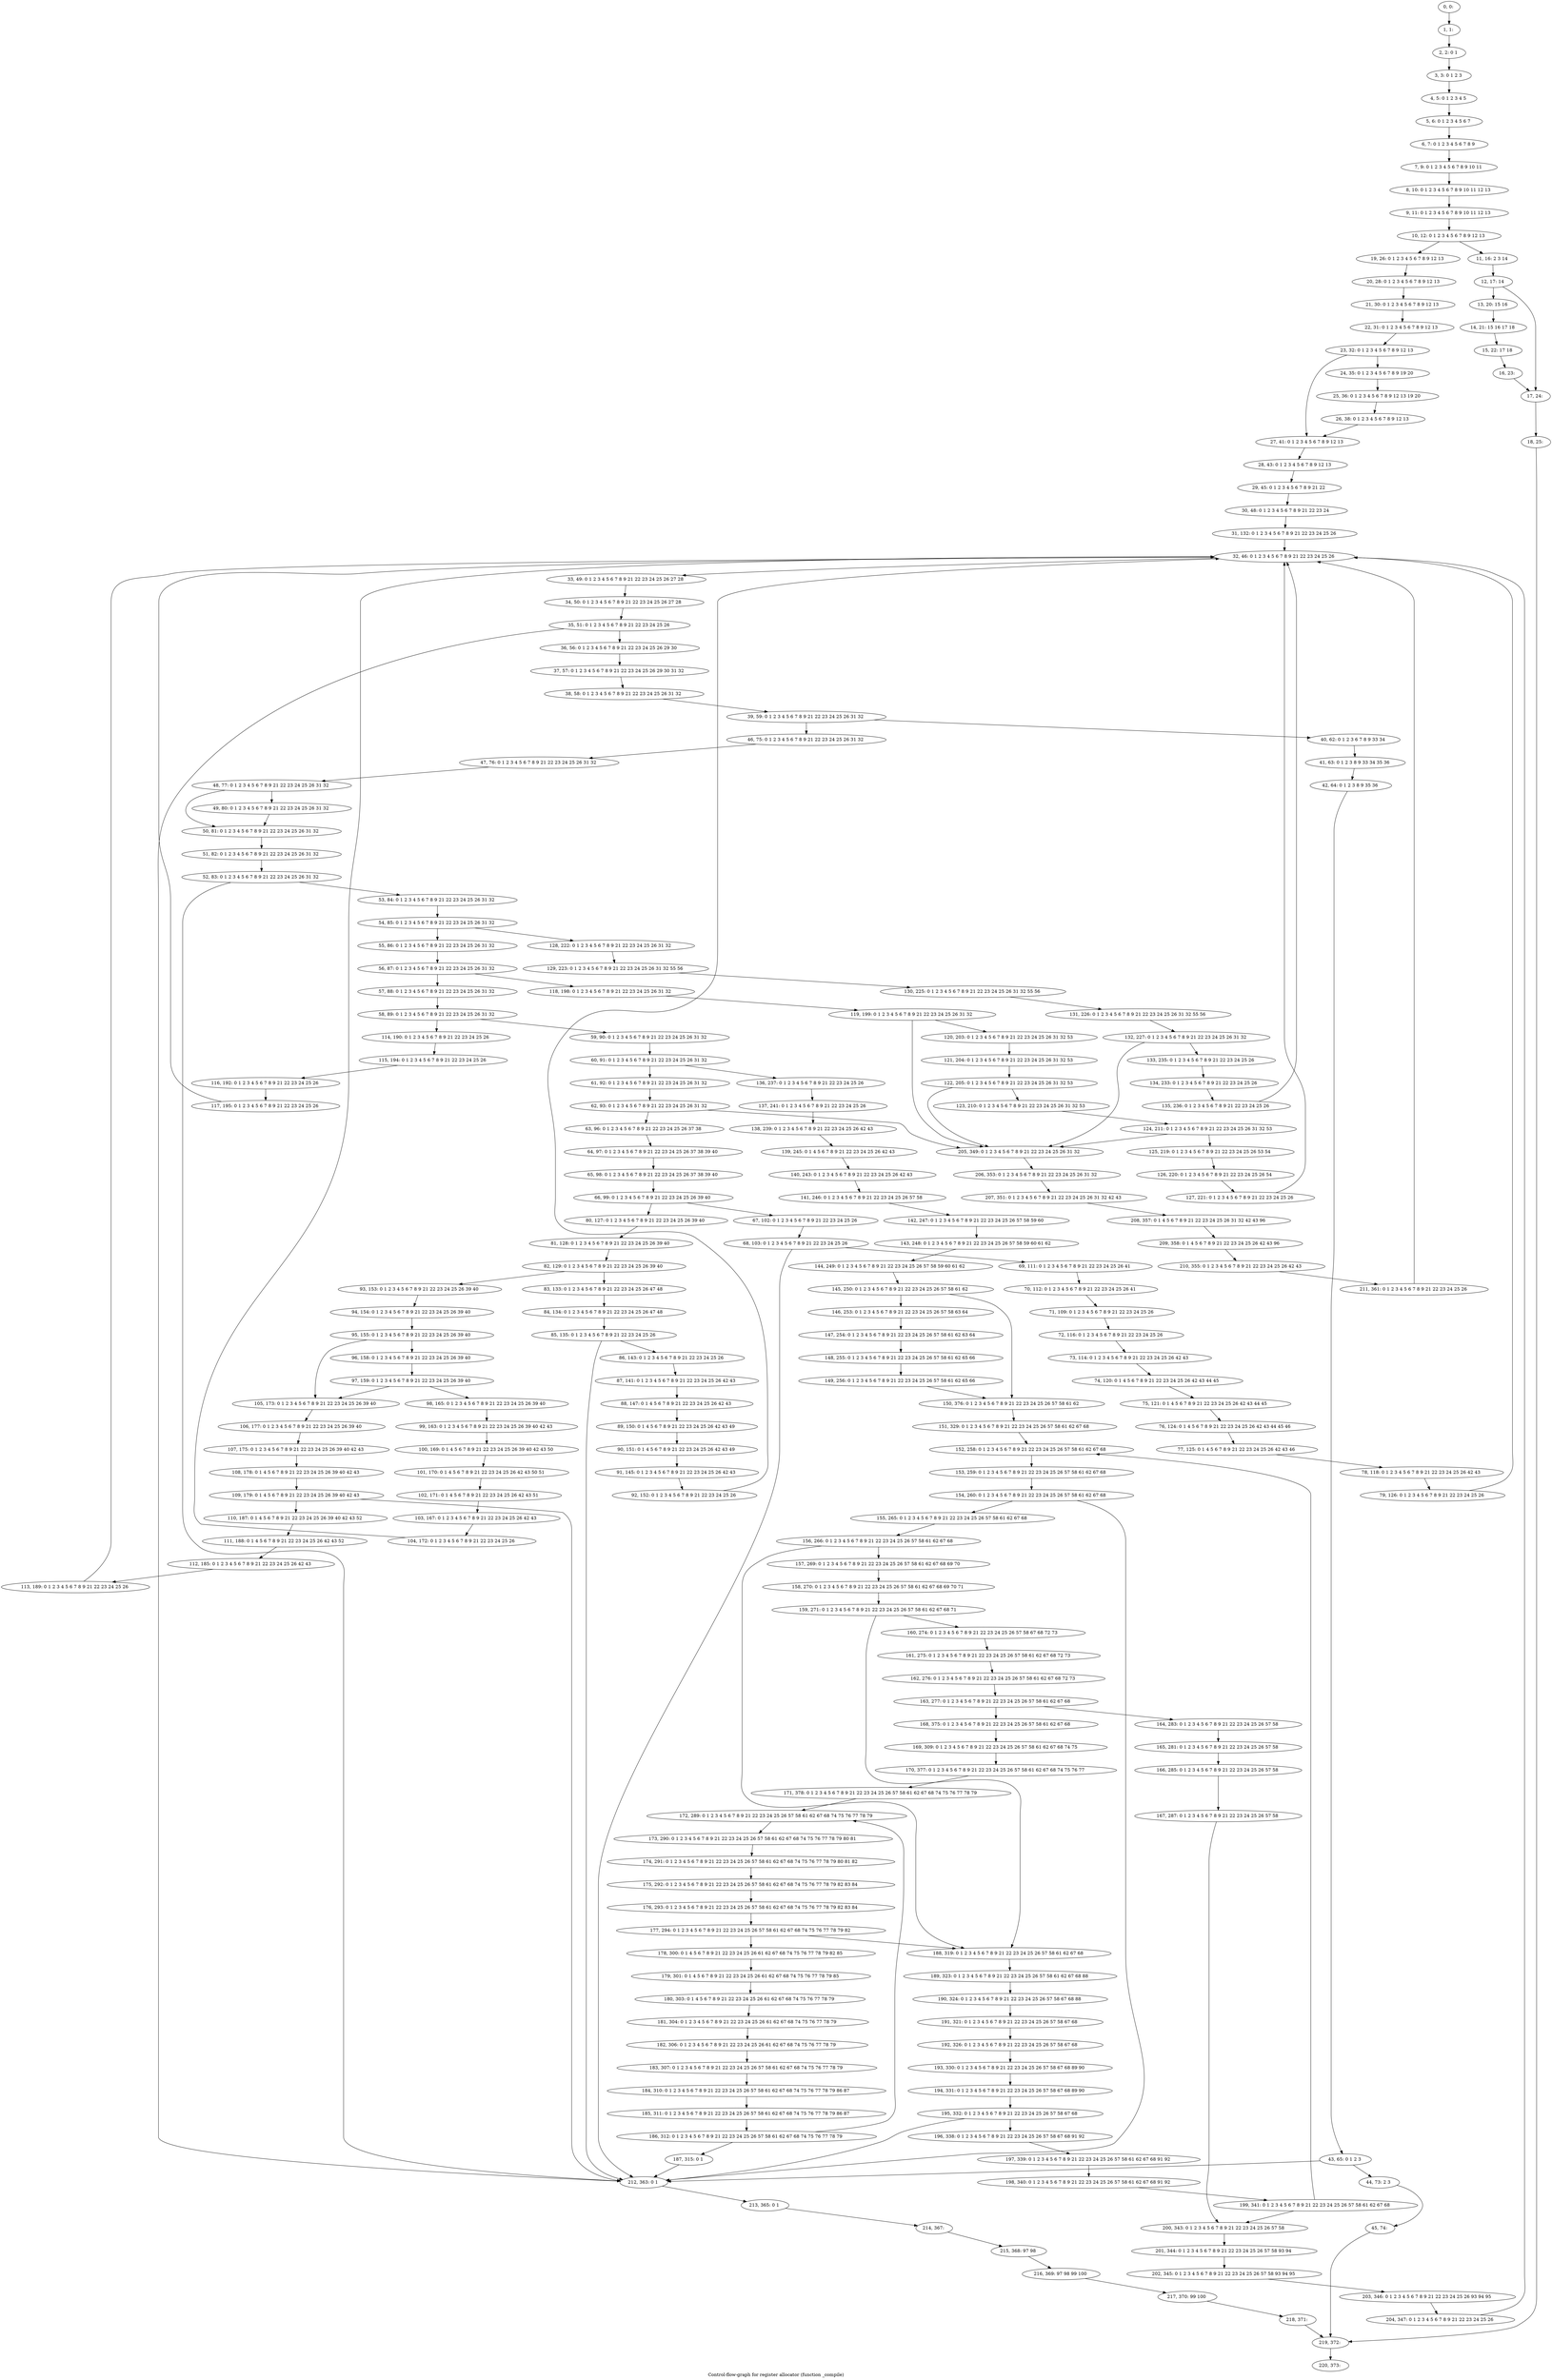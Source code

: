 digraph G {
graph [label="Control-flow-graph for register allocator (function _compile)"]
0[label="0, 0: "];
1[label="1, 1: "];
2[label="2, 2: 0 1 "];
3[label="3, 3: 0 1 2 3 "];
4[label="4, 5: 0 1 2 3 4 5 "];
5[label="5, 6: 0 1 2 3 4 5 6 7 "];
6[label="6, 7: 0 1 2 3 4 5 6 7 8 9 "];
7[label="7, 9: 0 1 2 3 4 5 6 7 8 9 10 11 "];
8[label="8, 10: 0 1 2 3 4 5 6 7 8 9 10 11 12 13 "];
9[label="9, 11: 0 1 2 3 4 5 6 7 8 9 10 11 12 13 "];
10[label="10, 12: 0 1 2 3 4 5 6 7 8 9 12 13 "];
11[label="11, 16: 2 3 14 "];
12[label="12, 17: 14 "];
13[label="13, 20: 15 16 "];
14[label="14, 21: 15 16 17 18 "];
15[label="15, 22: 17 18 "];
16[label="16, 23: "];
17[label="17, 24: "];
18[label="18, 25: "];
19[label="19, 26: 0 1 2 3 4 5 6 7 8 9 12 13 "];
20[label="20, 28: 0 1 2 3 4 5 6 7 8 9 12 13 "];
21[label="21, 30: 0 1 2 3 4 5 6 7 8 9 12 13 "];
22[label="22, 31: 0 1 2 3 4 5 6 7 8 9 12 13 "];
23[label="23, 32: 0 1 2 3 4 5 6 7 8 9 12 13 "];
24[label="24, 35: 0 1 2 3 4 5 6 7 8 9 19 20 "];
25[label="25, 36: 0 1 2 3 4 5 6 7 8 9 12 13 19 20 "];
26[label="26, 38: 0 1 2 3 4 5 6 7 8 9 12 13 "];
27[label="27, 41: 0 1 2 3 4 5 6 7 8 9 12 13 "];
28[label="28, 43: 0 1 2 3 4 5 6 7 8 9 12 13 "];
29[label="29, 45: 0 1 2 3 4 5 6 7 8 9 21 22 "];
30[label="30, 48: 0 1 2 3 4 5 6 7 8 9 21 22 23 24 "];
31[label="31, 132: 0 1 2 3 4 5 6 7 8 9 21 22 23 24 25 26 "];
32[label="32, 46: 0 1 2 3 4 5 6 7 8 9 21 22 23 24 25 26 "];
33[label="33, 49: 0 1 2 3 4 5 6 7 8 9 21 22 23 24 25 26 27 28 "];
34[label="34, 50: 0 1 2 3 4 5 6 7 8 9 21 22 23 24 25 26 27 28 "];
35[label="35, 51: 0 1 2 3 4 5 6 7 8 9 21 22 23 24 25 26 "];
36[label="36, 56: 0 1 2 3 4 5 6 7 8 9 21 22 23 24 25 26 29 30 "];
37[label="37, 57: 0 1 2 3 4 5 6 7 8 9 21 22 23 24 25 26 29 30 31 32 "];
38[label="38, 58: 0 1 2 3 4 5 6 7 8 9 21 22 23 24 25 26 31 32 "];
39[label="39, 59: 0 1 2 3 4 5 6 7 8 9 21 22 23 24 25 26 31 32 "];
40[label="40, 62: 0 1 2 3 6 7 8 9 33 34 "];
41[label="41, 63: 0 1 2 3 8 9 33 34 35 36 "];
42[label="42, 64: 0 1 2 3 8 9 35 36 "];
43[label="43, 65: 0 1 2 3 "];
44[label="44, 73: 2 3 "];
45[label="45, 74: "];
46[label="46, 75: 0 1 2 3 4 5 6 7 8 9 21 22 23 24 25 26 31 32 "];
47[label="47, 76: 0 1 2 3 4 5 6 7 8 9 21 22 23 24 25 26 31 32 "];
48[label="48, 77: 0 1 2 3 4 5 6 7 8 9 21 22 23 24 25 26 31 32 "];
49[label="49, 80: 0 1 2 3 4 5 6 7 8 9 21 22 23 24 25 26 31 32 "];
50[label="50, 81: 0 1 2 3 4 5 6 7 8 9 21 22 23 24 25 26 31 32 "];
51[label="51, 82: 0 1 2 3 4 5 6 7 8 9 21 22 23 24 25 26 31 32 "];
52[label="52, 83: 0 1 2 3 4 5 6 7 8 9 21 22 23 24 25 26 31 32 "];
53[label="53, 84: 0 1 2 3 4 5 6 7 8 9 21 22 23 24 25 26 31 32 "];
54[label="54, 85: 0 1 2 3 4 5 6 7 8 9 21 22 23 24 25 26 31 32 "];
55[label="55, 86: 0 1 2 3 4 5 6 7 8 9 21 22 23 24 25 26 31 32 "];
56[label="56, 87: 0 1 2 3 4 5 6 7 8 9 21 22 23 24 25 26 31 32 "];
57[label="57, 88: 0 1 2 3 4 5 6 7 8 9 21 22 23 24 25 26 31 32 "];
58[label="58, 89: 0 1 2 3 4 5 6 7 8 9 21 22 23 24 25 26 31 32 "];
59[label="59, 90: 0 1 2 3 4 5 6 7 8 9 21 22 23 24 25 26 31 32 "];
60[label="60, 91: 0 1 2 3 4 5 6 7 8 9 21 22 23 24 25 26 31 32 "];
61[label="61, 92: 0 1 2 3 4 5 6 7 8 9 21 22 23 24 25 26 31 32 "];
62[label="62, 93: 0 1 2 3 4 5 6 7 8 9 21 22 23 24 25 26 31 32 "];
63[label="63, 96: 0 1 2 3 4 5 6 7 8 9 21 22 23 24 25 26 37 38 "];
64[label="64, 97: 0 1 2 3 4 5 6 7 8 9 21 22 23 24 25 26 37 38 39 40 "];
65[label="65, 98: 0 1 2 3 4 5 6 7 8 9 21 22 23 24 25 26 37 38 39 40 "];
66[label="66, 99: 0 1 2 3 4 5 6 7 8 9 21 22 23 24 25 26 39 40 "];
67[label="67, 102: 0 1 2 3 4 5 6 7 8 9 21 22 23 24 25 26 "];
68[label="68, 103: 0 1 2 3 4 5 6 7 8 9 21 22 23 24 25 26 "];
69[label="69, 111: 0 1 2 3 4 5 6 7 8 9 21 22 23 24 25 26 41 "];
70[label="70, 112: 0 1 2 3 4 5 6 7 8 9 21 22 23 24 25 26 41 "];
71[label="71, 109: 0 1 2 3 4 5 6 7 8 9 21 22 23 24 25 26 "];
72[label="72, 116: 0 1 2 3 4 5 6 7 8 9 21 22 23 24 25 26 "];
73[label="73, 114: 0 1 2 3 4 5 6 7 8 9 21 22 23 24 25 26 42 43 "];
74[label="74, 120: 0 1 4 5 6 7 8 9 21 22 23 24 25 26 42 43 44 45 "];
75[label="75, 121: 0 1 4 5 6 7 8 9 21 22 23 24 25 26 42 43 44 45 "];
76[label="76, 124: 0 1 4 5 6 7 8 9 21 22 23 24 25 26 42 43 44 45 46 "];
77[label="77, 125: 0 1 4 5 6 7 8 9 21 22 23 24 25 26 42 43 46 "];
78[label="78, 118: 0 1 2 3 4 5 6 7 8 9 21 22 23 24 25 26 42 43 "];
79[label="79, 126: 0 1 2 3 4 5 6 7 8 9 21 22 23 24 25 26 "];
80[label="80, 127: 0 1 2 3 4 5 6 7 8 9 21 22 23 24 25 26 39 40 "];
81[label="81, 128: 0 1 2 3 4 5 6 7 8 9 21 22 23 24 25 26 39 40 "];
82[label="82, 129: 0 1 2 3 4 5 6 7 8 9 21 22 23 24 25 26 39 40 "];
83[label="83, 133: 0 1 2 3 4 5 6 7 8 9 21 22 23 24 25 26 47 48 "];
84[label="84, 134: 0 1 2 3 4 5 6 7 8 9 21 22 23 24 25 26 47 48 "];
85[label="85, 135: 0 1 2 3 4 5 6 7 8 9 21 22 23 24 25 26 "];
86[label="86, 143: 0 1 2 3 4 5 6 7 8 9 21 22 23 24 25 26 "];
87[label="87, 141: 0 1 2 3 4 5 6 7 8 9 21 22 23 24 25 26 42 43 "];
88[label="88, 147: 0 1 4 5 6 7 8 9 21 22 23 24 25 26 42 43 "];
89[label="89, 150: 0 1 4 5 6 7 8 9 21 22 23 24 25 26 42 43 49 "];
90[label="90, 151: 0 1 4 5 6 7 8 9 21 22 23 24 25 26 42 43 49 "];
91[label="91, 145: 0 1 2 3 4 5 6 7 8 9 21 22 23 24 25 26 42 43 "];
92[label="92, 152: 0 1 2 3 4 5 6 7 8 9 21 22 23 24 25 26 "];
93[label="93, 153: 0 1 2 3 4 5 6 7 8 9 21 22 23 24 25 26 39 40 "];
94[label="94, 154: 0 1 2 3 4 5 6 7 8 9 21 22 23 24 25 26 39 40 "];
95[label="95, 155: 0 1 2 3 4 5 6 7 8 9 21 22 23 24 25 26 39 40 "];
96[label="96, 158: 0 1 2 3 4 5 6 7 8 9 21 22 23 24 25 26 39 40 "];
97[label="97, 159: 0 1 2 3 4 5 6 7 8 9 21 22 23 24 25 26 39 40 "];
98[label="98, 165: 0 1 2 3 4 5 6 7 8 9 21 22 23 24 25 26 39 40 "];
99[label="99, 163: 0 1 2 3 4 5 6 7 8 9 21 22 23 24 25 26 39 40 42 43 "];
100[label="100, 169: 0 1 4 5 6 7 8 9 21 22 23 24 25 26 39 40 42 43 50 "];
101[label="101, 170: 0 1 4 5 6 7 8 9 21 22 23 24 25 26 42 43 50 51 "];
102[label="102, 171: 0 1 4 5 6 7 8 9 21 22 23 24 25 26 42 43 51 "];
103[label="103, 167: 0 1 2 3 4 5 6 7 8 9 21 22 23 24 25 26 42 43 "];
104[label="104, 172: 0 1 2 3 4 5 6 7 8 9 21 22 23 24 25 26 "];
105[label="105, 173: 0 1 2 3 4 5 6 7 8 9 21 22 23 24 25 26 39 40 "];
106[label="106, 177: 0 1 2 3 4 5 6 7 8 9 21 22 23 24 25 26 39 40 "];
107[label="107, 175: 0 1 2 3 4 5 6 7 8 9 21 22 23 24 25 26 39 40 42 43 "];
108[label="108, 178: 0 1 4 5 6 7 8 9 21 22 23 24 25 26 39 40 42 43 "];
109[label="109, 179: 0 1 4 5 6 7 8 9 21 22 23 24 25 26 39 40 42 43 "];
110[label="110, 187: 0 1 4 5 6 7 8 9 21 22 23 24 25 26 39 40 42 43 52 "];
111[label="111, 188: 0 1 4 5 6 7 8 9 21 22 23 24 25 26 42 43 52 "];
112[label="112, 185: 0 1 2 3 4 5 6 7 8 9 21 22 23 24 25 26 42 43 "];
113[label="113, 189: 0 1 2 3 4 5 6 7 8 9 21 22 23 24 25 26 "];
114[label="114, 190: 0 1 2 3 4 5 6 7 8 9 21 22 23 24 25 26 "];
115[label="115, 194: 0 1 2 3 4 5 6 7 8 9 21 22 23 24 25 26 "];
116[label="116, 192: 0 1 2 3 4 5 6 7 8 9 21 22 23 24 25 26 "];
117[label="117, 195: 0 1 2 3 4 5 6 7 8 9 21 22 23 24 25 26 "];
118[label="118, 198: 0 1 2 3 4 5 6 7 8 9 21 22 23 24 25 26 31 32 "];
119[label="119, 199: 0 1 2 3 4 5 6 7 8 9 21 22 23 24 25 26 31 32 "];
120[label="120, 203: 0 1 2 3 4 5 6 7 8 9 21 22 23 24 25 26 31 32 53 "];
121[label="121, 204: 0 1 2 3 4 5 6 7 8 9 21 22 23 24 25 26 31 32 53 "];
122[label="122, 205: 0 1 2 3 4 5 6 7 8 9 21 22 23 24 25 26 31 32 53 "];
123[label="123, 210: 0 1 2 3 4 5 6 7 8 9 21 22 23 24 25 26 31 32 53 "];
124[label="124, 211: 0 1 2 3 4 5 6 7 8 9 21 22 23 24 25 26 31 32 53 "];
125[label="125, 219: 0 1 2 3 4 5 6 7 8 9 21 22 23 24 25 26 53 54 "];
126[label="126, 220: 0 1 2 3 4 5 6 7 8 9 21 22 23 24 25 26 54 "];
127[label="127, 221: 0 1 2 3 4 5 6 7 8 9 21 22 23 24 25 26 "];
128[label="128, 222: 0 1 2 3 4 5 6 7 8 9 21 22 23 24 25 26 31 32 "];
129[label="129, 223: 0 1 2 3 4 5 6 7 8 9 21 22 23 24 25 26 31 32 55 56 "];
130[label="130, 225: 0 1 2 3 4 5 6 7 8 9 21 22 23 24 25 26 31 32 55 56 "];
131[label="131, 226: 0 1 2 3 4 5 6 7 8 9 21 22 23 24 25 26 31 32 55 56 "];
132[label="132, 227: 0 1 2 3 4 5 6 7 8 9 21 22 23 24 25 26 31 32 "];
133[label="133, 235: 0 1 2 3 4 5 6 7 8 9 21 22 23 24 25 26 "];
134[label="134, 233: 0 1 2 3 4 5 6 7 8 9 21 22 23 24 25 26 "];
135[label="135, 236: 0 1 2 3 4 5 6 7 8 9 21 22 23 24 25 26 "];
136[label="136, 237: 0 1 2 3 4 5 6 7 8 9 21 22 23 24 25 26 "];
137[label="137, 241: 0 1 2 3 4 5 6 7 8 9 21 22 23 24 25 26 "];
138[label="138, 239: 0 1 2 3 4 5 6 7 8 9 21 22 23 24 25 26 42 43 "];
139[label="139, 245: 0 1 4 5 6 7 8 9 21 22 23 24 25 26 42 43 "];
140[label="140, 243: 0 1 2 3 4 5 6 7 8 9 21 22 23 24 25 26 42 43 "];
141[label="141, 246: 0 1 2 3 4 5 6 7 8 9 21 22 23 24 25 26 57 58 "];
142[label="142, 247: 0 1 2 3 4 5 6 7 8 9 21 22 23 24 25 26 57 58 59 60 "];
143[label="143, 248: 0 1 2 3 4 5 6 7 8 9 21 22 23 24 25 26 57 58 59 60 61 62 "];
144[label="144, 249: 0 1 2 3 4 5 6 7 8 9 21 22 23 24 25 26 57 58 59 60 61 62 "];
145[label="145, 250: 0 1 2 3 4 5 6 7 8 9 21 22 23 24 25 26 57 58 61 62 "];
146[label="146, 253: 0 1 2 3 4 5 6 7 8 9 21 22 23 24 25 26 57 58 63 64 "];
147[label="147, 254: 0 1 2 3 4 5 6 7 8 9 21 22 23 24 25 26 57 58 61 62 63 64 "];
148[label="148, 255: 0 1 2 3 4 5 6 7 8 9 21 22 23 24 25 26 57 58 61 62 65 66 "];
149[label="149, 256: 0 1 2 3 4 5 6 7 8 9 21 22 23 24 25 26 57 58 61 62 65 66 "];
150[label="150, 376: 0 1 2 3 4 5 6 7 8 9 21 22 23 24 25 26 57 58 61 62 "];
151[label="151, 329: 0 1 2 3 4 5 6 7 8 9 21 22 23 24 25 26 57 58 61 62 67 68 "];
152[label="152, 258: 0 1 2 3 4 5 6 7 8 9 21 22 23 24 25 26 57 58 61 62 67 68 "];
153[label="153, 259: 0 1 2 3 4 5 6 7 8 9 21 22 23 24 25 26 57 58 61 62 67 68 "];
154[label="154, 260: 0 1 2 3 4 5 6 7 8 9 21 22 23 24 25 26 57 58 61 62 67 68 "];
155[label="155, 265: 0 1 2 3 4 5 6 7 8 9 21 22 23 24 25 26 57 58 61 62 67 68 "];
156[label="156, 266: 0 1 2 3 4 5 6 7 8 9 21 22 23 24 25 26 57 58 61 62 67 68 "];
157[label="157, 269: 0 1 2 3 4 5 6 7 8 9 21 22 23 24 25 26 57 58 61 62 67 68 69 70 "];
158[label="158, 270: 0 1 2 3 4 5 6 7 8 9 21 22 23 24 25 26 57 58 61 62 67 68 69 70 71 "];
159[label="159, 271: 0 1 2 3 4 5 6 7 8 9 21 22 23 24 25 26 57 58 61 62 67 68 71 "];
160[label="160, 274: 0 1 2 3 4 5 6 7 8 9 21 22 23 24 25 26 57 58 67 68 72 73 "];
161[label="161, 275: 0 1 2 3 4 5 6 7 8 9 21 22 23 24 25 26 57 58 61 62 67 68 72 73 "];
162[label="162, 276: 0 1 2 3 4 5 6 7 8 9 21 22 23 24 25 26 57 58 61 62 67 68 72 73 "];
163[label="163, 277: 0 1 2 3 4 5 6 7 8 9 21 22 23 24 25 26 57 58 61 62 67 68 "];
164[label="164, 283: 0 1 2 3 4 5 6 7 8 9 21 22 23 24 25 26 57 58 "];
165[label="165, 281: 0 1 2 3 4 5 6 7 8 9 21 22 23 24 25 26 57 58 "];
166[label="166, 285: 0 1 2 3 4 5 6 7 8 9 21 22 23 24 25 26 57 58 "];
167[label="167, 287: 0 1 2 3 4 5 6 7 8 9 21 22 23 24 25 26 57 58 "];
168[label="168, 375: 0 1 2 3 4 5 6 7 8 9 21 22 23 24 25 26 57 58 61 62 67 68 "];
169[label="169, 309: 0 1 2 3 4 5 6 7 8 9 21 22 23 24 25 26 57 58 61 62 67 68 74 75 "];
170[label="170, 377: 0 1 2 3 4 5 6 7 8 9 21 22 23 24 25 26 57 58 61 62 67 68 74 75 76 77 "];
171[label="171, 378: 0 1 2 3 4 5 6 7 8 9 21 22 23 24 25 26 57 58 61 62 67 68 74 75 76 77 78 79 "];
172[label="172, 289: 0 1 2 3 4 5 6 7 8 9 21 22 23 24 25 26 57 58 61 62 67 68 74 75 76 77 78 79 "];
173[label="173, 290: 0 1 2 3 4 5 6 7 8 9 21 22 23 24 25 26 57 58 61 62 67 68 74 75 76 77 78 79 80 81 "];
174[label="174, 291: 0 1 2 3 4 5 6 7 8 9 21 22 23 24 25 26 57 58 61 62 67 68 74 75 76 77 78 79 80 81 82 "];
175[label="175, 292: 0 1 2 3 4 5 6 7 8 9 21 22 23 24 25 26 57 58 61 62 67 68 74 75 76 77 78 79 82 83 84 "];
176[label="176, 293: 0 1 2 3 4 5 6 7 8 9 21 22 23 24 25 26 57 58 61 62 67 68 74 75 76 77 78 79 82 83 84 "];
177[label="177, 294: 0 1 2 3 4 5 6 7 8 9 21 22 23 24 25 26 57 58 61 62 67 68 74 75 76 77 78 79 82 "];
178[label="178, 300: 0 1 4 5 6 7 8 9 21 22 23 24 25 26 61 62 67 68 74 75 76 77 78 79 82 85 "];
179[label="179, 301: 0 1 4 5 6 7 8 9 21 22 23 24 25 26 61 62 67 68 74 75 76 77 78 79 85 "];
180[label="180, 303: 0 1 4 5 6 7 8 9 21 22 23 24 25 26 61 62 67 68 74 75 76 77 78 79 "];
181[label="181, 304: 0 1 2 3 4 5 6 7 8 9 21 22 23 24 25 26 61 62 67 68 74 75 76 77 78 79 "];
182[label="182, 306: 0 1 2 3 4 5 6 7 8 9 21 22 23 24 25 26 61 62 67 68 74 75 76 77 78 79 "];
183[label="183, 307: 0 1 2 3 4 5 6 7 8 9 21 22 23 24 25 26 57 58 61 62 67 68 74 75 76 77 78 79 "];
184[label="184, 310: 0 1 2 3 4 5 6 7 8 9 21 22 23 24 25 26 57 58 61 62 67 68 74 75 76 77 78 79 86 87 "];
185[label="185, 311: 0 1 2 3 4 5 6 7 8 9 21 22 23 24 25 26 57 58 61 62 67 68 74 75 76 77 78 79 86 87 "];
186[label="186, 312: 0 1 2 3 4 5 6 7 8 9 21 22 23 24 25 26 57 58 61 62 67 68 74 75 76 77 78 79 "];
187[label="187, 315: 0 1 "];
188[label="188, 319: 0 1 2 3 4 5 6 7 8 9 21 22 23 24 25 26 57 58 61 62 67 68 "];
189[label="189, 323: 0 1 2 3 4 5 6 7 8 9 21 22 23 24 25 26 57 58 61 62 67 68 88 "];
190[label="190, 324: 0 1 2 3 4 5 6 7 8 9 21 22 23 24 25 26 57 58 67 68 88 "];
191[label="191, 321: 0 1 2 3 4 5 6 7 8 9 21 22 23 24 25 26 57 58 67 68 "];
192[label="192, 326: 0 1 2 3 4 5 6 7 8 9 21 22 23 24 25 26 57 58 67 68 "];
193[label="193, 330: 0 1 2 3 4 5 6 7 8 9 21 22 23 24 25 26 57 58 67 68 89 90 "];
194[label="194, 331: 0 1 2 3 4 5 6 7 8 9 21 22 23 24 25 26 57 58 67 68 89 90 "];
195[label="195, 332: 0 1 2 3 4 5 6 7 8 9 21 22 23 24 25 26 57 58 67 68 "];
196[label="196, 338: 0 1 2 3 4 5 6 7 8 9 21 22 23 24 25 26 57 58 67 68 91 92 "];
197[label="197, 339: 0 1 2 3 4 5 6 7 8 9 21 22 23 24 25 26 57 58 61 62 67 68 91 92 "];
198[label="198, 340: 0 1 2 3 4 5 6 7 8 9 21 22 23 24 25 26 57 58 61 62 67 68 91 92 "];
199[label="199, 341: 0 1 2 3 4 5 6 7 8 9 21 22 23 24 25 26 57 58 61 62 67 68 "];
200[label="200, 343: 0 1 2 3 4 5 6 7 8 9 21 22 23 24 25 26 57 58 "];
201[label="201, 344: 0 1 2 3 4 5 6 7 8 9 21 22 23 24 25 26 57 58 93 94 "];
202[label="202, 345: 0 1 2 3 4 5 6 7 8 9 21 22 23 24 25 26 57 58 93 94 95 "];
203[label="203, 346: 0 1 2 3 4 5 6 7 8 9 21 22 23 24 25 26 93 94 95 "];
204[label="204, 347: 0 1 2 3 4 5 6 7 8 9 21 22 23 24 25 26 "];
205[label="205, 349: 0 1 2 3 4 5 6 7 8 9 21 22 23 24 25 26 31 32 "];
206[label="206, 353: 0 1 2 3 4 5 6 7 8 9 21 22 23 24 25 26 31 32 "];
207[label="207, 351: 0 1 2 3 4 5 6 7 8 9 21 22 23 24 25 26 31 32 42 43 "];
208[label="208, 357: 0 1 4 5 6 7 8 9 21 22 23 24 25 26 31 32 42 43 96 "];
209[label="209, 358: 0 1 4 5 6 7 8 9 21 22 23 24 25 26 42 43 96 "];
210[label="210, 355: 0 1 2 3 4 5 6 7 8 9 21 22 23 24 25 26 42 43 "];
211[label="211, 361: 0 1 2 3 4 5 6 7 8 9 21 22 23 24 25 26 "];
212[label="212, 363: 0 1 "];
213[label="213, 365: 0 1 "];
214[label="214, 367: "];
215[label="215, 368: 97 98 "];
216[label="216, 369: 97 98 99 100 "];
217[label="217, 370: 99 100 "];
218[label="218, 371: "];
219[label="219, 372: "];
220[label="220, 373: "];
0->1 ;
1->2 ;
2->3 ;
3->4 ;
4->5 ;
5->6 ;
6->7 ;
7->8 ;
8->9 ;
9->10 ;
10->11 ;
10->19 ;
11->12 ;
12->13 ;
12->17 ;
13->14 ;
14->15 ;
15->16 ;
16->17 ;
17->18 ;
18->219 ;
19->20 ;
20->21 ;
21->22 ;
22->23 ;
23->24 ;
23->27 ;
24->25 ;
25->26 ;
26->27 ;
27->28 ;
28->29 ;
29->30 ;
30->31 ;
31->32 ;
32->33 ;
33->34 ;
34->35 ;
35->36 ;
35->212 ;
36->37 ;
37->38 ;
38->39 ;
39->40 ;
39->46 ;
40->41 ;
41->42 ;
42->43 ;
43->44 ;
43->212 ;
44->45 ;
45->219 ;
46->47 ;
47->48 ;
48->49 ;
48->50 ;
49->50 ;
50->51 ;
51->52 ;
52->53 ;
52->212 ;
53->54 ;
54->55 ;
54->128 ;
55->56 ;
56->57 ;
56->118 ;
57->58 ;
58->59 ;
58->114 ;
59->60 ;
60->61 ;
60->136 ;
61->62 ;
62->63 ;
62->205 ;
63->64 ;
64->65 ;
65->66 ;
66->67 ;
66->80 ;
67->68 ;
68->69 ;
68->212 ;
69->70 ;
70->71 ;
71->72 ;
72->73 ;
73->74 ;
74->75 ;
75->76 ;
76->77 ;
77->78 ;
78->79 ;
79->32 ;
80->81 ;
81->82 ;
82->83 ;
82->93 ;
83->84 ;
84->85 ;
85->86 ;
85->212 ;
86->87 ;
87->88 ;
88->89 ;
89->90 ;
90->91 ;
91->92 ;
92->32 ;
93->94 ;
94->95 ;
95->96 ;
95->105 ;
96->97 ;
97->98 ;
97->105 ;
98->99 ;
99->100 ;
100->101 ;
101->102 ;
102->103 ;
103->104 ;
104->32 ;
105->106 ;
106->107 ;
107->108 ;
108->109 ;
109->110 ;
109->212 ;
110->111 ;
111->112 ;
112->113 ;
113->32 ;
114->115 ;
115->116 ;
116->117 ;
117->32 ;
118->119 ;
119->120 ;
119->205 ;
120->121 ;
121->122 ;
122->123 ;
122->205 ;
123->124 ;
124->125 ;
124->205 ;
125->126 ;
126->127 ;
127->32 ;
128->129 ;
129->130 ;
130->131 ;
131->132 ;
132->133 ;
132->205 ;
133->134 ;
134->135 ;
135->32 ;
136->137 ;
137->138 ;
138->139 ;
139->140 ;
140->141 ;
141->142 ;
142->143 ;
143->144 ;
144->145 ;
145->146 ;
145->150 ;
146->147 ;
147->148 ;
148->149 ;
149->150 ;
150->151 ;
151->152 ;
152->153 ;
153->154 ;
154->155 ;
154->212 ;
155->156 ;
156->157 ;
156->188 ;
157->158 ;
158->159 ;
159->160 ;
159->188 ;
160->161 ;
161->162 ;
162->163 ;
163->164 ;
163->168 ;
164->165 ;
165->166 ;
166->167 ;
167->200 ;
168->169 ;
169->170 ;
170->171 ;
171->172 ;
172->173 ;
173->174 ;
174->175 ;
175->176 ;
176->177 ;
177->178 ;
177->188 ;
178->179 ;
179->180 ;
180->181 ;
181->182 ;
182->183 ;
183->184 ;
184->185 ;
185->186 ;
186->187 ;
186->172 ;
187->212 ;
188->189 ;
189->190 ;
190->191 ;
191->192 ;
192->193 ;
193->194 ;
194->195 ;
195->196 ;
195->212 ;
196->197 ;
197->198 ;
198->199 ;
199->200 ;
199->152 ;
200->201 ;
201->202 ;
202->203 ;
203->204 ;
204->32 ;
205->206 ;
206->207 ;
207->208 ;
208->209 ;
209->210 ;
210->211 ;
211->32 ;
212->213 ;
213->214 ;
214->215 ;
215->216 ;
216->217 ;
217->218 ;
218->219 ;
219->220 ;
}
